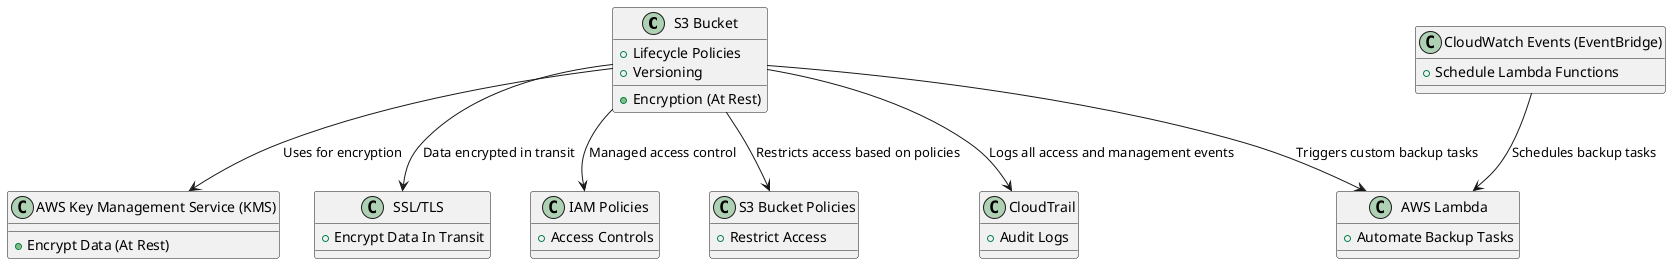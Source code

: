 @startuml
!define RECTANGLE class

RECTANGLE "S3 Bucket" {
  +Lifecycle Policies
  +Versioning
  +Encryption (At Rest)
}

RECTANGLE "AWS Lambda" {
  +Automate Backup Tasks
}

RECTANGLE "AWS Key Management Service (KMS)" {
  +Encrypt Data (At Rest)
}

RECTANGLE "SSL/TLS" {
  +Encrypt Data In Transit
}

RECTANGLE "IAM Policies" {
  +Access Controls
}

RECTANGLE "S3 Bucket Policies" {
  +Restrict Access
}

RECTANGLE "CloudTrail" {
  +Audit Logs
}

RECTANGLE "CloudWatch Events (EventBridge)" {
  +Schedule Lambda Functions
}

"S3 Bucket" --> "AWS Lambda" : Triggers custom backup tasks
"S3 Bucket" --> "AWS Key Management Service (KMS)" : Uses for encryption
"S3 Bucket" --> "SSL/TLS" : Data encrypted in transit
"S3 Bucket" --> "IAM Policies" : Managed access control
"S3 Bucket" --> "S3 Bucket Policies" : Restricts access based on policies
"S3 Bucket" --> "CloudTrail" : Logs all access and management events

"CloudWatch Events (EventBridge)" --> "AWS Lambda" : Schedules backup tasks

@enduml
